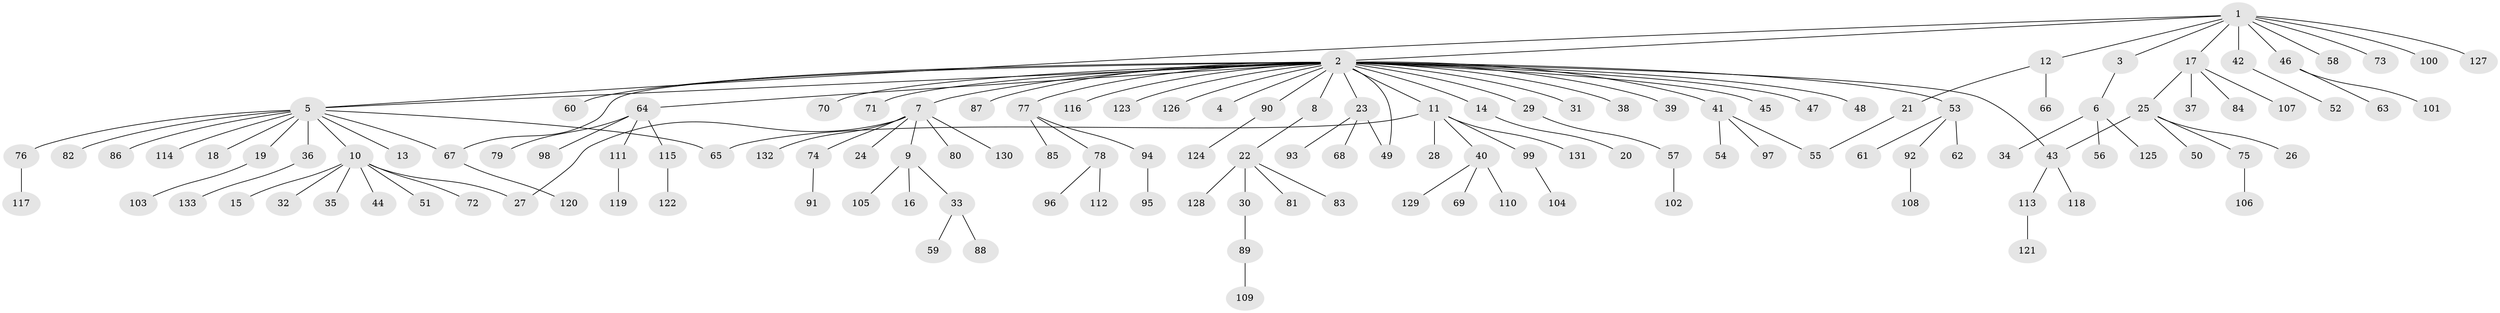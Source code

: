 // coarse degree distribution, {2: 0.2037037037037037, 5: 0.037037037037037035, 1: 0.6666666666666666, 8: 0.018518518518518517, 3: 0.037037037037037035, 10: 0.018518518518518517, 26: 0.018518518518518517}
// Generated by graph-tools (version 1.1) at 2025/36/03/04/25 23:36:39]
// undirected, 133 vertices, 139 edges
graph export_dot {
  node [color=gray90,style=filled];
  1;
  2;
  3;
  4;
  5;
  6;
  7;
  8;
  9;
  10;
  11;
  12;
  13;
  14;
  15;
  16;
  17;
  18;
  19;
  20;
  21;
  22;
  23;
  24;
  25;
  26;
  27;
  28;
  29;
  30;
  31;
  32;
  33;
  34;
  35;
  36;
  37;
  38;
  39;
  40;
  41;
  42;
  43;
  44;
  45;
  46;
  47;
  48;
  49;
  50;
  51;
  52;
  53;
  54;
  55;
  56;
  57;
  58;
  59;
  60;
  61;
  62;
  63;
  64;
  65;
  66;
  67;
  68;
  69;
  70;
  71;
  72;
  73;
  74;
  75;
  76;
  77;
  78;
  79;
  80;
  81;
  82;
  83;
  84;
  85;
  86;
  87;
  88;
  89;
  90;
  91;
  92;
  93;
  94;
  95;
  96;
  97;
  98;
  99;
  100;
  101;
  102;
  103;
  104;
  105;
  106;
  107;
  108;
  109;
  110;
  111;
  112;
  113;
  114;
  115;
  116;
  117;
  118;
  119;
  120;
  121;
  122;
  123;
  124;
  125;
  126;
  127;
  128;
  129;
  130;
  131;
  132;
  133;
  1 -- 2;
  1 -- 3;
  1 -- 5;
  1 -- 12;
  1 -- 17;
  1 -- 42;
  1 -- 46;
  1 -- 58;
  1 -- 73;
  1 -- 100;
  1 -- 127;
  2 -- 4;
  2 -- 5;
  2 -- 7;
  2 -- 8;
  2 -- 11;
  2 -- 14;
  2 -- 23;
  2 -- 29;
  2 -- 31;
  2 -- 38;
  2 -- 39;
  2 -- 41;
  2 -- 43;
  2 -- 45;
  2 -- 47;
  2 -- 48;
  2 -- 49;
  2 -- 53;
  2 -- 60;
  2 -- 64;
  2 -- 67;
  2 -- 70;
  2 -- 71;
  2 -- 77;
  2 -- 87;
  2 -- 90;
  2 -- 116;
  2 -- 123;
  2 -- 126;
  3 -- 6;
  5 -- 10;
  5 -- 13;
  5 -- 18;
  5 -- 19;
  5 -- 36;
  5 -- 65;
  5 -- 67;
  5 -- 76;
  5 -- 82;
  5 -- 86;
  5 -- 114;
  6 -- 34;
  6 -- 56;
  6 -- 125;
  7 -- 9;
  7 -- 24;
  7 -- 27;
  7 -- 74;
  7 -- 80;
  7 -- 130;
  7 -- 132;
  8 -- 22;
  9 -- 16;
  9 -- 33;
  9 -- 105;
  10 -- 15;
  10 -- 27;
  10 -- 32;
  10 -- 35;
  10 -- 44;
  10 -- 51;
  10 -- 72;
  11 -- 28;
  11 -- 40;
  11 -- 65;
  11 -- 99;
  11 -- 131;
  12 -- 21;
  12 -- 66;
  14 -- 20;
  17 -- 25;
  17 -- 37;
  17 -- 84;
  17 -- 107;
  19 -- 103;
  21 -- 55;
  22 -- 30;
  22 -- 81;
  22 -- 83;
  22 -- 128;
  23 -- 49;
  23 -- 68;
  23 -- 93;
  25 -- 26;
  25 -- 43;
  25 -- 50;
  25 -- 75;
  29 -- 57;
  30 -- 89;
  33 -- 59;
  33 -- 88;
  36 -- 133;
  40 -- 69;
  40 -- 110;
  40 -- 129;
  41 -- 54;
  41 -- 55;
  41 -- 97;
  42 -- 52;
  43 -- 113;
  43 -- 118;
  46 -- 63;
  46 -- 101;
  53 -- 61;
  53 -- 62;
  53 -- 92;
  57 -- 102;
  64 -- 79;
  64 -- 98;
  64 -- 111;
  64 -- 115;
  67 -- 120;
  74 -- 91;
  75 -- 106;
  76 -- 117;
  77 -- 78;
  77 -- 85;
  77 -- 94;
  78 -- 96;
  78 -- 112;
  89 -- 109;
  90 -- 124;
  92 -- 108;
  94 -- 95;
  99 -- 104;
  111 -- 119;
  113 -- 121;
  115 -- 122;
}
